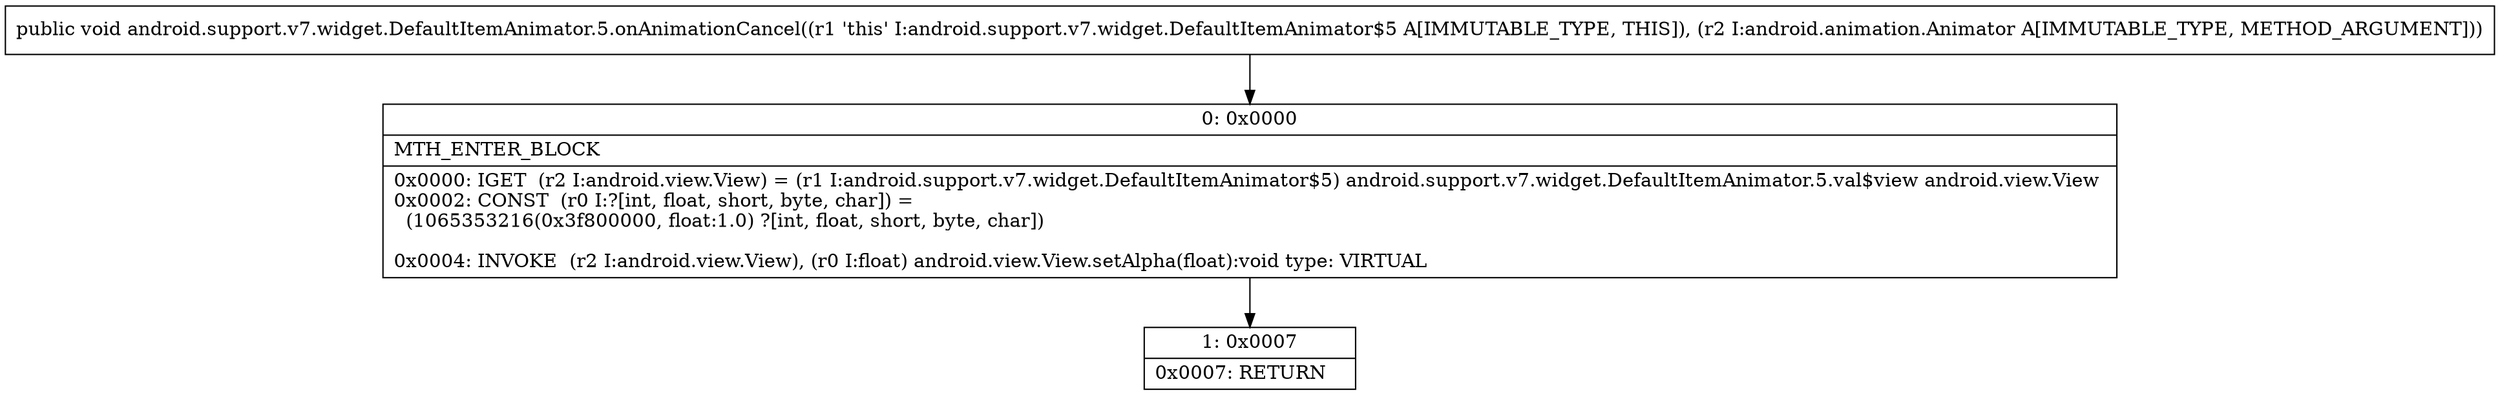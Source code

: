 digraph "CFG forandroid.support.v7.widget.DefaultItemAnimator.5.onAnimationCancel(Landroid\/animation\/Animator;)V" {
Node_0 [shape=record,label="{0\:\ 0x0000|MTH_ENTER_BLOCK\l|0x0000: IGET  (r2 I:android.view.View) = (r1 I:android.support.v7.widget.DefaultItemAnimator$5) android.support.v7.widget.DefaultItemAnimator.5.val$view android.view.View \l0x0002: CONST  (r0 I:?[int, float, short, byte, char]) = \l  (1065353216(0x3f800000, float:1.0) ?[int, float, short, byte, char])\l \l0x0004: INVOKE  (r2 I:android.view.View), (r0 I:float) android.view.View.setAlpha(float):void type: VIRTUAL \l}"];
Node_1 [shape=record,label="{1\:\ 0x0007|0x0007: RETURN   \l}"];
MethodNode[shape=record,label="{public void android.support.v7.widget.DefaultItemAnimator.5.onAnimationCancel((r1 'this' I:android.support.v7.widget.DefaultItemAnimator$5 A[IMMUTABLE_TYPE, THIS]), (r2 I:android.animation.Animator A[IMMUTABLE_TYPE, METHOD_ARGUMENT])) }"];
MethodNode -> Node_0;
Node_0 -> Node_1;
}


